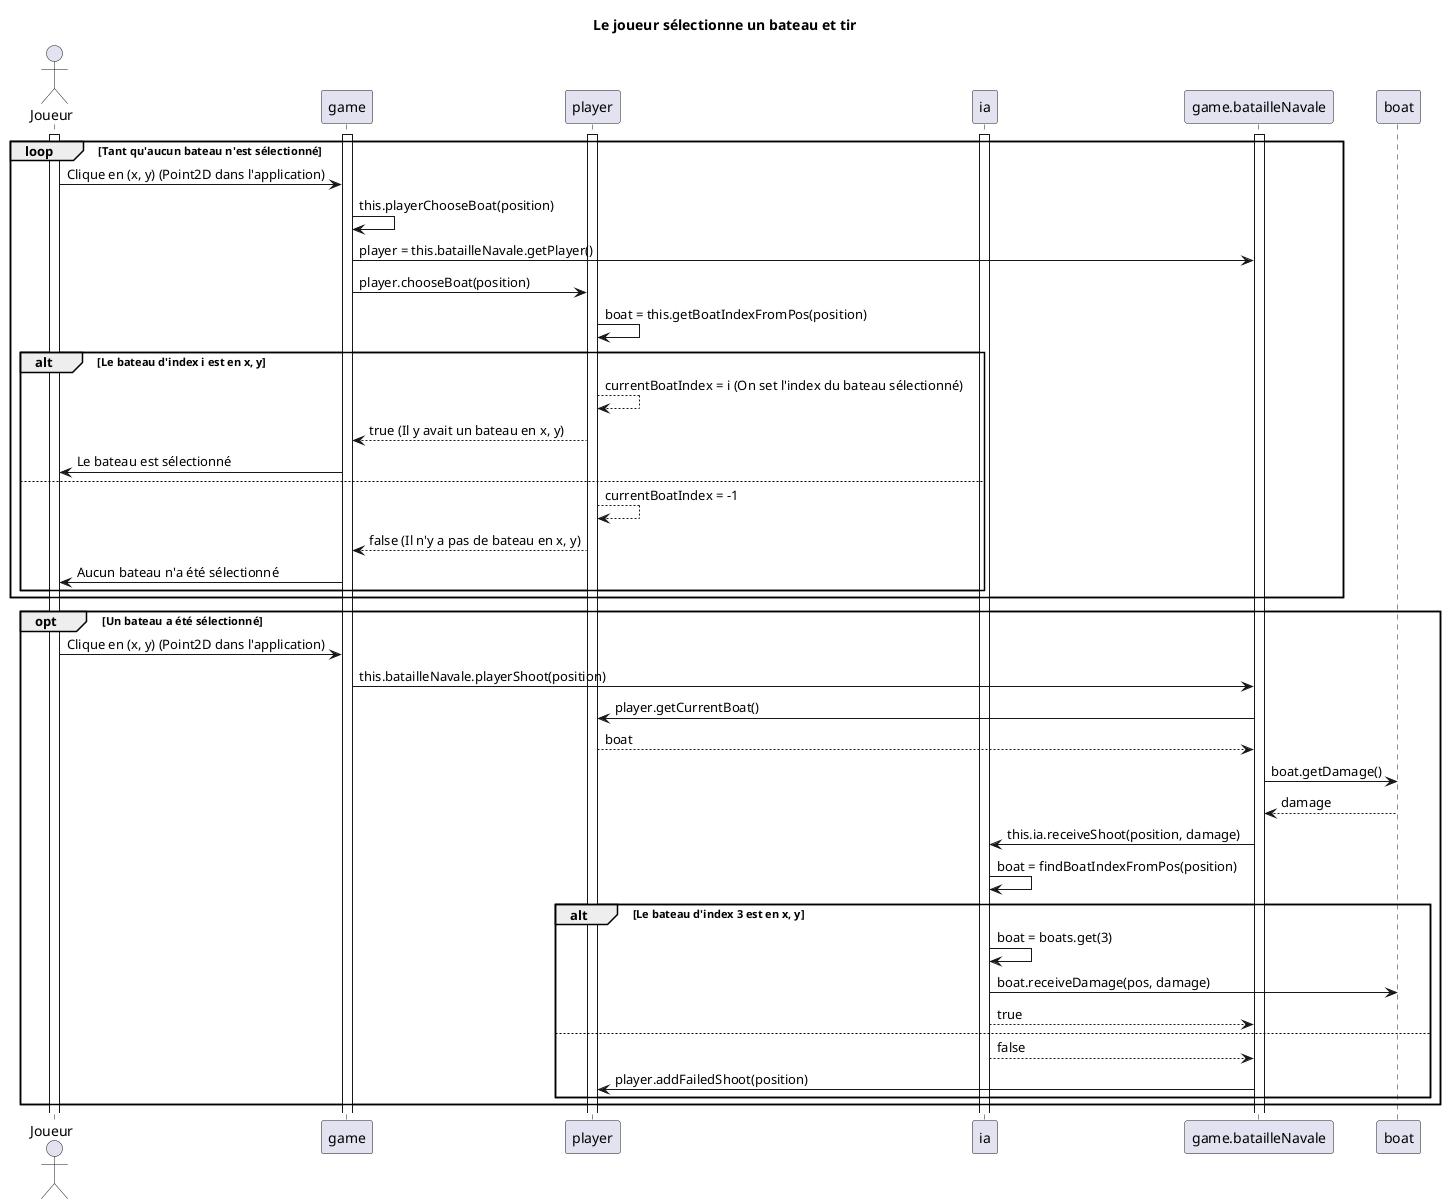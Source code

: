 @startuml

title Le joueur sélectionne un bateau et tir 

actor Joueur

activate Joueur
activate game
activate player
activate ia
activate game.batailleNavale

loop Tant qu'aucun bateau n'est sélectionné
    Joueur -> game : Clique en (x, y) (Point2D dans l'application)
    game -> game : this.playerChooseBoat(position)
    game -> game.batailleNavale : player = this.batailleNavale.getPlayer()
    game -> player : player.chooseBoat(position)
    player -> player : boat = this.getBoatIndexFromPos(position)
    alt Le bateau d'index i est en x, y
        player --> player : currentBoatIndex = i (On set l'index du bateau sélectionné)
        player --> game : true (Il y avait un bateau en x, y)
        game -> Joueur : Le bateau est sélectionné
    else 
        player --> player : currentBoatIndex = -1
        player --> game : false (Il n'y a pas de bateau en x, y)
        game -> Joueur : Aucun bateau n'a été sélectionné
    end
end

opt Un bateau a été sélectionné
    Joueur -> game : Clique en (x, y) (Point2D dans l'application)
    game -> game.batailleNavale : this.batailleNavale.playerShoot(position)
    
    game.batailleNavale -> player : player.getCurrentBoat()
    player --> game.batailleNavale : boat
    game.batailleNavale -> boat : boat.getDamage()
    boat --> game.batailleNavale : damage
    
    game.batailleNavale -> ia : this.ia.receiveShoot(position, damage)
    ia -> ia : boat = findBoatIndexFromPos(position)
    alt Le bateau d'index 3 est en x, y
        ia -> ia : boat = boats.get(3)
        ia -> boat : boat.receiveDamage(pos, damage) 
        ia --> game.batailleNavale : true
    else 
        ia --> game.batailleNavale : false
        game.batailleNavale -> player : player.addFailedShoot(position)
    end 
end



@enduml